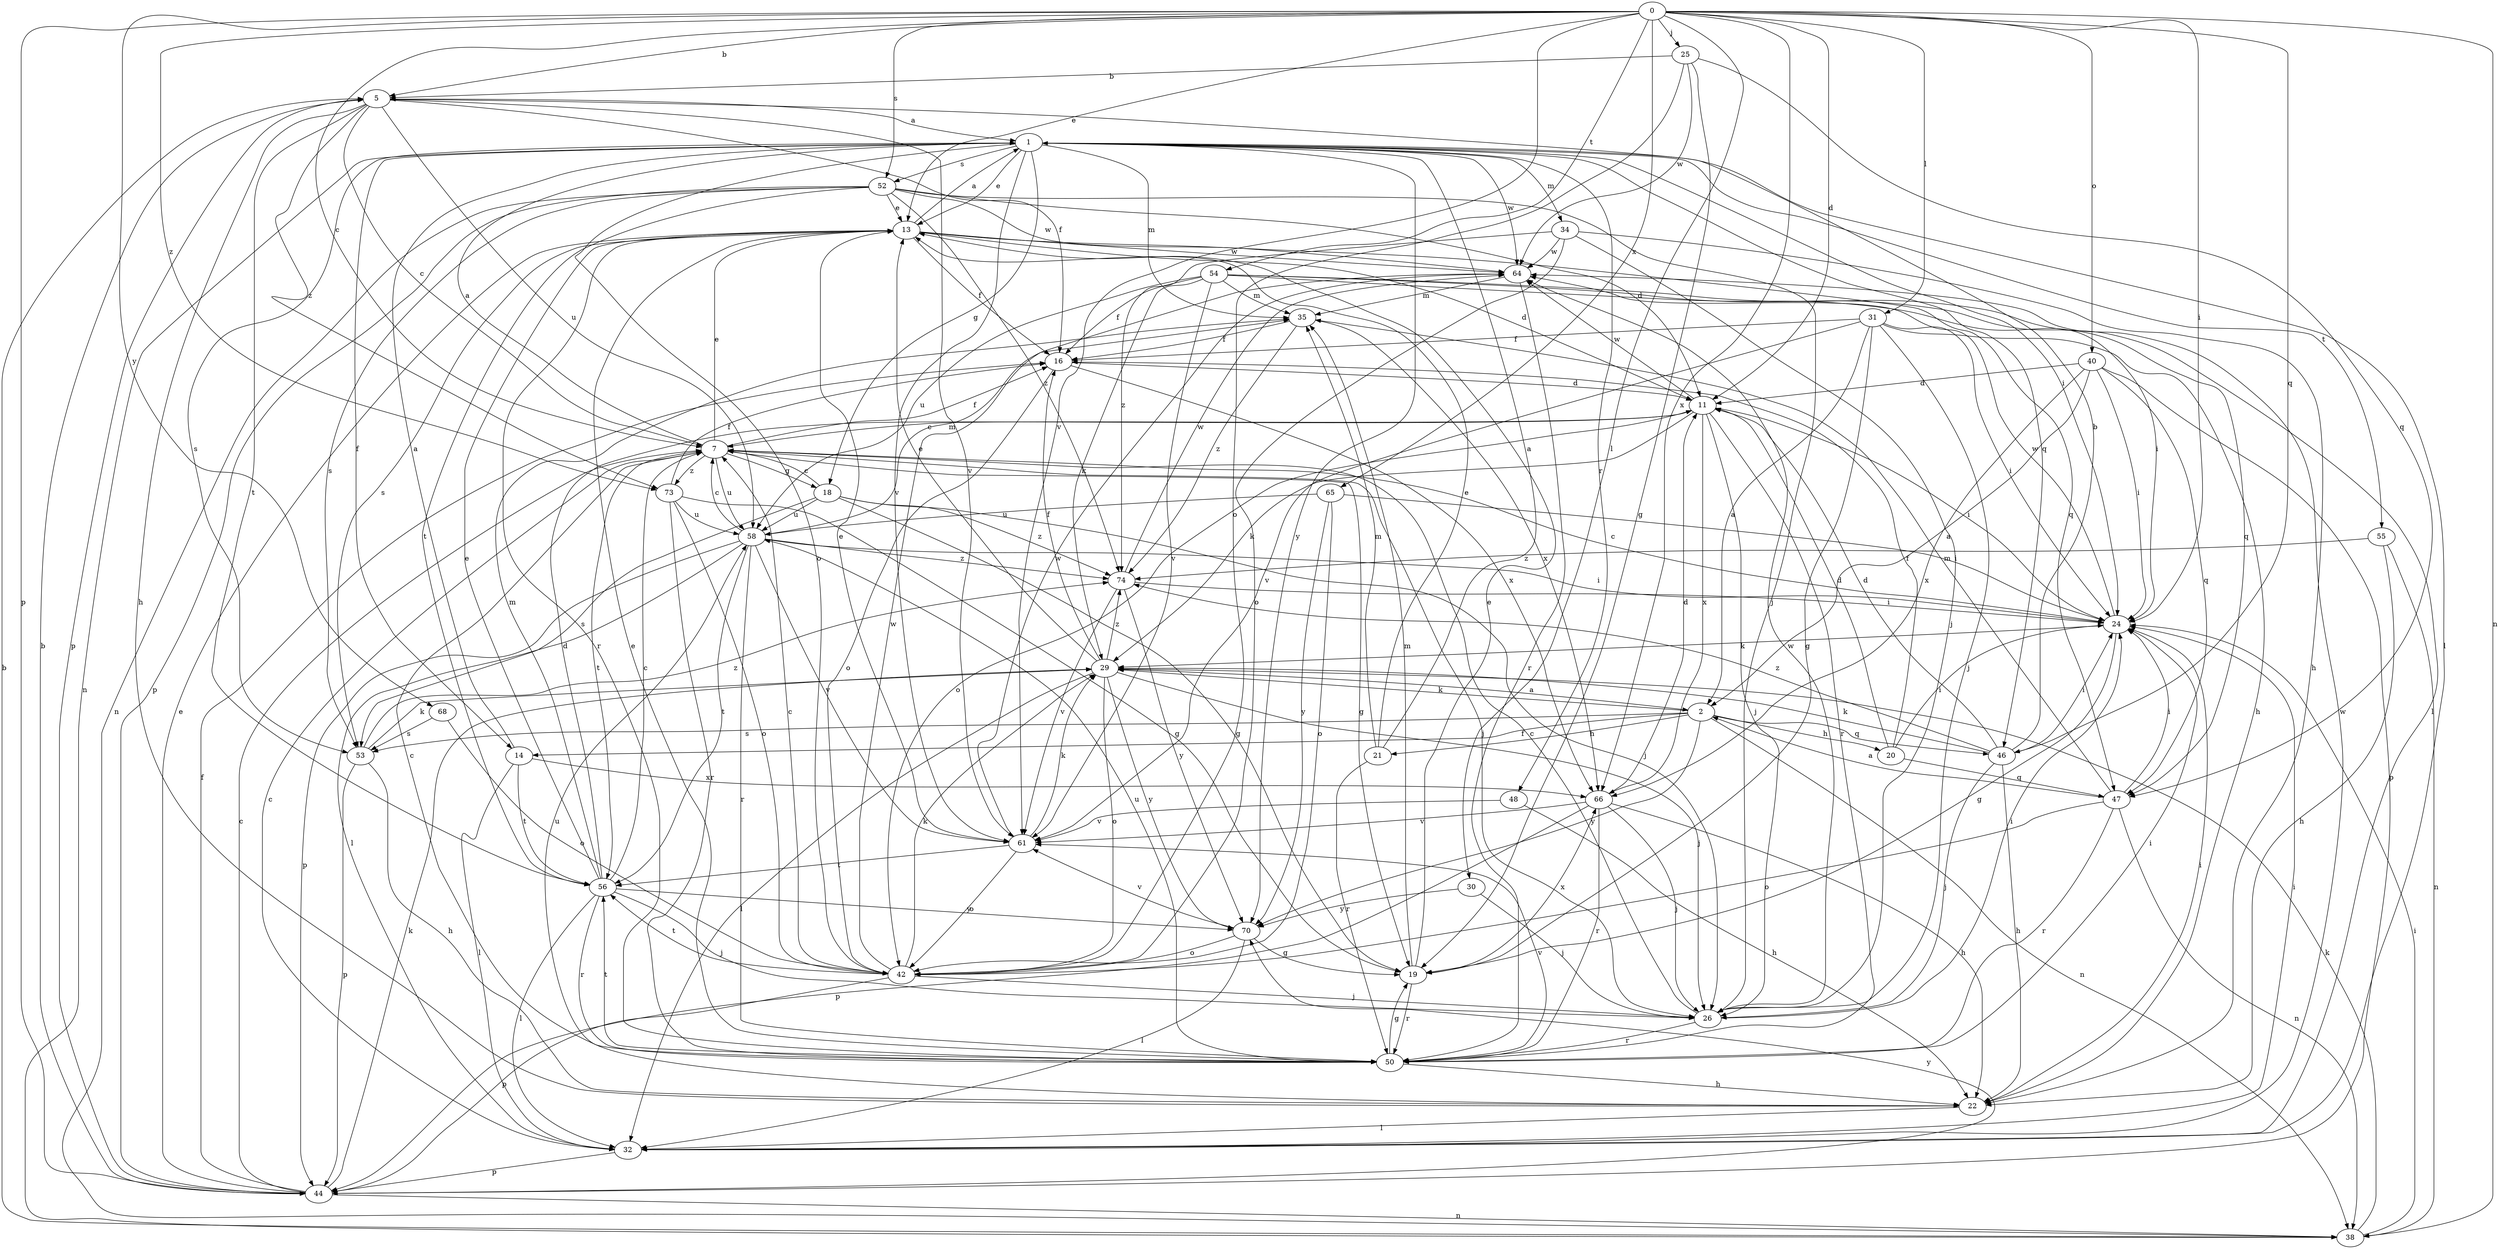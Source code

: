 strict digraph  {
0;
1;
2;
5;
7;
11;
13;
14;
16;
18;
19;
20;
21;
22;
24;
25;
26;
29;
30;
31;
32;
34;
35;
38;
40;
42;
44;
46;
47;
48;
50;
52;
53;
54;
55;
56;
58;
61;
64;
65;
66;
68;
70;
73;
74;
0 -> 5  [label=b];
0 -> 7  [label=c];
0 -> 11  [label=d];
0 -> 13  [label=e];
0 -> 24  [label=i];
0 -> 25  [label=j];
0 -> 30  [label=l];
0 -> 31  [label=l];
0 -> 38  [label=n];
0 -> 40  [label=o];
0 -> 44  [label=p];
0 -> 46  [label=q];
0 -> 52  [label=s];
0 -> 54  [label=t];
0 -> 61  [label=v];
0 -> 65  [label=x];
0 -> 66  [label=x];
0 -> 68  [label=y];
0 -> 73  [label=z];
1 -> 13  [label=e];
1 -> 14  [label=f];
1 -> 18  [label=g];
1 -> 24  [label=i];
1 -> 32  [label=l];
1 -> 34  [label=m];
1 -> 35  [label=m];
1 -> 38  [label=n];
1 -> 42  [label=o];
1 -> 46  [label=q];
1 -> 48  [label=r];
1 -> 52  [label=s];
1 -> 53  [label=s];
1 -> 55  [label=t];
1 -> 61  [label=v];
1 -> 64  [label=w];
1 -> 70  [label=y];
2 -> 14  [label=f];
2 -> 20  [label=h];
2 -> 21  [label=h];
2 -> 29  [label=k];
2 -> 38  [label=n];
2 -> 46  [label=q];
2 -> 53  [label=s];
2 -> 70  [label=y];
5 -> 1  [label=a];
5 -> 7  [label=c];
5 -> 16  [label=f];
5 -> 22  [label=h];
5 -> 44  [label=p];
5 -> 56  [label=t];
5 -> 58  [label=u];
5 -> 61  [label=v];
5 -> 73  [label=z];
7 -> 1  [label=a];
7 -> 13  [label=e];
7 -> 16  [label=f];
7 -> 18  [label=g];
7 -> 19  [label=g];
7 -> 26  [label=j];
7 -> 56  [label=t];
7 -> 58  [label=u];
7 -> 73  [label=z];
11 -> 7  [label=c];
11 -> 24  [label=i];
11 -> 26  [label=j];
11 -> 29  [label=k];
11 -> 42  [label=o];
11 -> 50  [label=r];
11 -> 64  [label=w];
11 -> 66  [label=x];
13 -> 1  [label=a];
13 -> 11  [label=d];
13 -> 16  [label=f];
13 -> 47  [label=q];
13 -> 50  [label=r];
13 -> 53  [label=s];
13 -> 64  [label=w];
14 -> 1  [label=a];
14 -> 32  [label=l];
14 -> 56  [label=t];
14 -> 66  [label=x];
16 -> 11  [label=d];
16 -> 42  [label=o];
16 -> 66  [label=x];
18 -> 7  [label=c];
18 -> 19  [label=g];
18 -> 26  [label=j];
18 -> 53  [label=s];
18 -> 58  [label=u];
18 -> 74  [label=z];
19 -> 13  [label=e];
19 -> 35  [label=m];
19 -> 50  [label=r];
19 -> 66  [label=x];
20 -> 11  [label=d];
20 -> 16  [label=f];
20 -> 24  [label=i];
20 -> 47  [label=q];
21 -> 1  [label=a];
21 -> 13  [label=e];
21 -> 35  [label=m];
21 -> 50  [label=r];
22 -> 24  [label=i];
22 -> 32  [label=l];
22 -> 58  [label=u];
24 -> 7  [label=c];
24 -> 19  [label=g];
24 -> 29  [label=k];
24 -> 64  [label=w];
25 -> 5  [label=b];
25 -> 19  [label=g];
25 -> 42  [label=o];
25 -> 47  [label=q];
25 -> 64  [label=w];
26 -> 7  [label=c];
26 -> 24  [label=i];
26 -> 50  [label=r];
26 -> 64  [label=w];
29 -> 2  [label=a];
29 -> 13  [label=e];
29 -> 16  [label=f];
29 -> 26  [label=j];
29 -> 32  [label=l];
29 -> 42  [label=o];
29 -> 70  [label=y];
29 -> 74  [label=z];
30 -> 26  [label=j];
30 -> 70  [label=y];
31 -> 2  [label=a];
31 -> 16  [label=f];
31 -> 19  [label=g];
31 -> 22  [label=h];
31 -> 24  [label=i];
31 -> 26  [label=j];
31 -> 61  [label=v];
32 -> 7  [label=c];
32 -> 24  [label=i];
32 -> 44  [label=p];
32 -> 64  [label=w];
34 -> 22  [label=h];
34 -> 26  [label=j];
34 -> 42  [label=o];
34 -> 64  [label=w];
34 -> 74  [label=z];
35 -> 16  [label=f];
35 -> 66  [label=x];
35 -> 74  [label=z];
38 -> 5  [label=b];
38 -> 24  [label=i];
38 -> 29  [label=k];
40 -> 2  [label=a];
40 -> 11  [label=d];
40 -> 24  [label=i];
40 -> 44  [label=p];
40 -> 47  [label=q];
40 -> 66  [label=x];
42 -> 7  [label=c];
42 -> 26  [label=j];
42 -> 29  [label=k];
42 -> 44  [label=p];
42 -> 56  [label=t];
42 -> 64  [label=w];
44 -> 5  [label=b];
44 -> 7  [label=c];
44 -> 13  [label=e];
44 -> 16  [label=f];
44 -> 29  [label=k];
44 -> 38  [label=n];
44 -> 70  [label=y];
46 -> 5  [label=b];
46 -> 11  [label=d];
46 -> 22  [label=h];
46 -> 24  [label=i];
46 -> 26  [label=j];
46 -> 29  [label=k];
46 -> 74  [label=z];
47 -> 2  [label=a];
47 -> 24  [label=i];
47 -> 35  [label=m];
47 -> 38  [label=n];
47 -> 42  [label=o];
47 -> 50  [label=r];
48 -> 22  [label=h];
48 -> 61  [label=v];
50 -> 7  [label=c];
50 -> 13  [label=e];
50 -> 19  [label=g];
50 -> 22  [label=h];
50 -> 24  [label=i];
50 -> 56  [label=t];
50 -> 58  [label=u];
50 -> 61  [label=v];
52 -> 11  [label=d];
52 -> 13  [label=e];
52 -> 26  [label=j];
52 -> 38  [label=n];
52 -> 44  [label=p];
52 -> 53  [label=s];
52 -> 56  [label=t];
52 -> 64  [label=w];
52 -> 74  [label=z];
53 -> 22  [label=h];
53 -> 29  [label=k];
53 -> 44  [label=p];
53 -> 74  [label=z];
54 -> 16  [label=f];
54 -> 24  [label=i];
54 -> 29  [label=k];
54 -> 32  [label=l];
54 -> 35  [label=m];
54 -> 47  [label=q];
54 -> 58  [label=u];
54 -> 61  [label=v];
55 -> 22  [label=h];
55 -> 38  [label=n];
55 -> 74  [label=z];
56 -> 7  [label=c];
56 -> 11  [label=d];
56 -> 13  [label=e];
56 -> 26  [label=j];
56 -> 32  [label=l];
56 -> 35  [label=m];
56 -> 50  [label=r];
56 -> 70  [label=y];
58 -> 7  [label=c];
58 -> 24  [label=i];
58 -> 32  [label=l];
58 -> 35  [label=m];
58 -> 44  [label=p];
58 -> 50  [label=r];
58 -> 56  [label=t];
58 -> 61  [label=v];
58 -> 74  [label=z];
61 -> 13  [label=e];
61 -> 29  [label=k];
61 -> 42  [label=o];
61 -> 56  [label=t];
61 -> 64  [label=w];
64 -> 35  [label=m];
64 -> 50  [label=r];
65 -> 24  [label=i];
65 -> 42  [label=o];
65 -> 58  [label=u];
65 -> 70  [label=y];
66 -> 11  [label=d];
66 -> 22  [label=h];
66 -> 26  [label=j];
66 -> 44  [label=p];
66 -> 50  [label=r];
66 -> 61  [label=v];
68 -> 42  [label=o];
68 -> 53  [label=s];
70 -> 19  [label=g];
70 -> 32  [label=l];
70 -> 42  [label=o];
70 -> 61  [label=v];
73 -> 16  [label=f];
73 -> 19  [label=g];
73 -> 42  [label=o];
73 -> 50  [label=r];
73 -> 58  [label=u];
74 -> 24  [label=i];
74 -> 61  [label=v];
74 -> 64  [label=w];
74 -> 70  [label=y];
}
